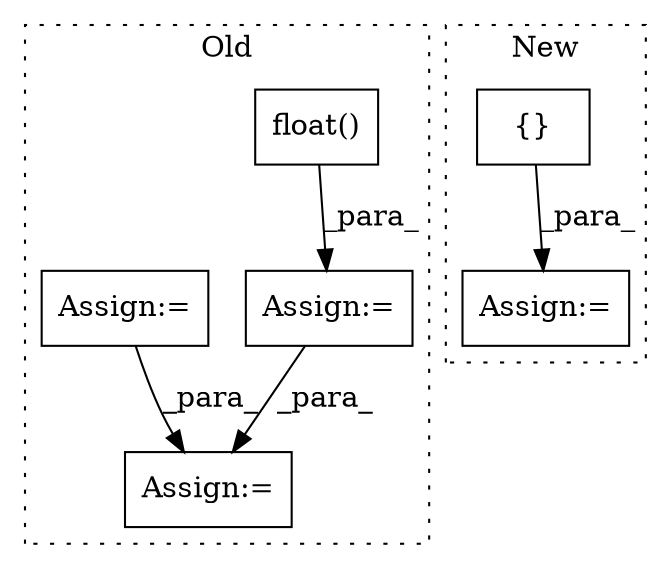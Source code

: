 digraph G {
subgraph cluster0 {
1 [label="float()" a="75" s="4444" l="26" shape="box"];
3 [label="Assign:=" a="68" s="4678" l="3" shape="box"];
4 [label="Assign:=" a="68" s="5610" l="3" shape="box"];
6 [label="Assign:=" a="68" s="5447" l="3" shape="box"];
label = "Old";
style="dotted";
}
subgraph cluster1 {
2 [label="{}" a="59" s="5307,5330" l="1,0" shape="box"];
5 [label="Assign:=" a="68" s="5294" l="3" shape="box"];
label = "New";
style="dotted";
}
1 -> 3 [label="_para_"];
2 -> 5 [label="_para_"];
3 -> 4 [label="_para_"];
6 -> 4 [label="_para_"];
}